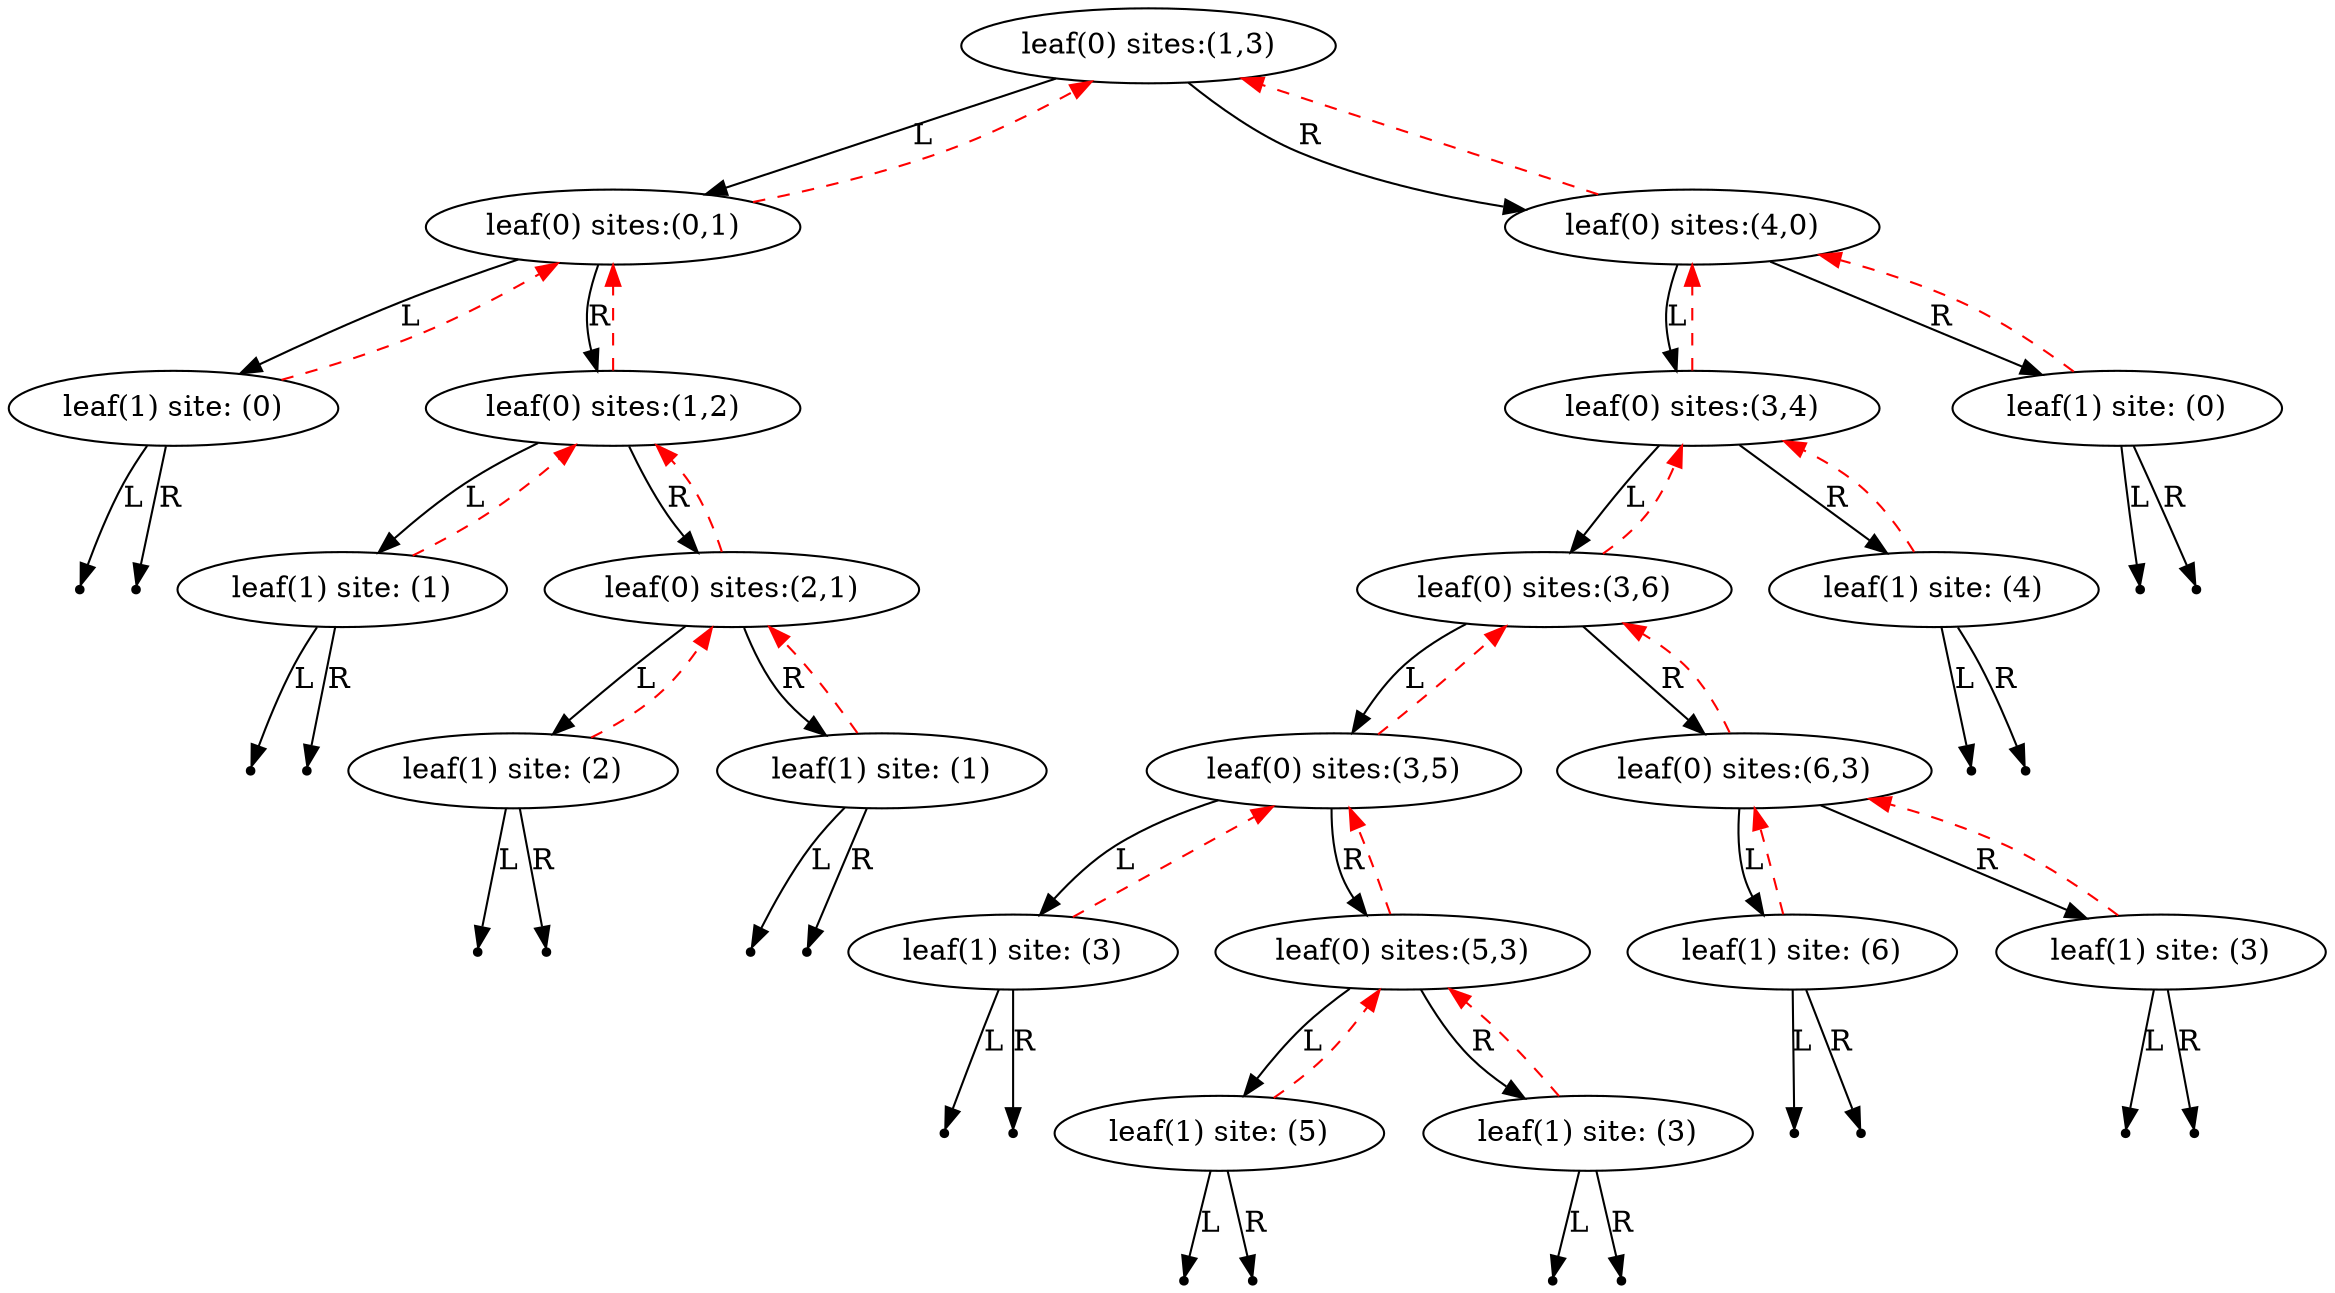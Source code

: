digraph{
868351965[label="leaf(0) sites:(1,3)"];
868351965 -> 765334738[label="L"]
765334738[label="leaf(0) sites:(0,1)"];
765334738 -> 295808629[label="L"]
295808629[label="leaf(1) site: (0)"];
nullptr_l_295808629[shape=point];
295808629 -> nullptr_l_295808629[label="L"]
nullptr_r_295808629[shape=point];
295808629 -> nullptr_r_295808629[label="R"]
295808629 -> 765334738[color=red style=dashed]
765334738 -> 1555810283[label="R"]
1555810283[label="leaf(0) sites:(1,2)"];
1555810283 -> 1510627799[label="L"]
1510627799[label="leaf(1) site: (1)"];
nullptr_l_1510627799[shape=point];
1510627799 -> nullptr_l_1510627799[label="L"]
nullptr_r_1510627799[shape=point];
1510627799 -> nullptr_r_1510627799[label="R"]
1510627799 -> 1555810283[color=red style=dashed]
1555810283 -> 1994368778[label="R"]
1994368778[label="leaf(0) sites:(2,1)"];
1994368778 -> 469460817[label="L"]
469460817[label="leaf(1) site: (2)"];
nullptr_l_469460817[shape=point];
469460817 -> nullptr_l_469460817[label="L"]
nullptr_r_469460817[shape=point];
469460817 -> nullptr_r_469460817[label="R"]
469460817 -> 1994368778[color=red style=dashed]
1994368778 -> 1695238268[label="R"]
1695238268[label="leaf(1) site: (1)"];
nullptr_l_1695238268[shape=point];
1695238268 -> nullptr_l_1695238268[label="L"]
nullptr_r_1695238268[shape=point];
1695238268 -> nullptr_r_1695238268[label="R"]
1695238268 -> 1994368778[color=red style=dashed]
1994368778 -> 1555810283[color=red style=dashed]
1555810283 -> 765334738[color=red style=dashed]
765334738 -> 868351965[color=red style=dashed]
868351965 -> 129329764[label="R"]
129329764[label="leaf(0) sites:(4,0)"];
129329764 -> 1755282109[label="L"]
1755282109[label="leaf(0) sites:(3,4)"];
1755282109 -> 556605234[label="L"]
556605234[label="leaf(0) sites:(3,6)"];
556605234 -> 1877740604[label="L"]
1877740604[label="leaf(0) sites:(3,5)"];
1877740604 -> 1554471545[label="L"]
1554471545[label="leaf(1) site: (3)"];
nullptr_l_1554471545[shape=point];
1554471545 -> nullptr_l_1554471545[label="L"]
nullptr_r_1554471545[shape=point];
1554471545 -> nullptr_r_1554471545[label="R"]
1554471545 -> 1877740604[color=red style=dashed]
1877740604 -> 740829723[label="R"]
740829723[label="leaf(0) sites:(5,3)"];
740829723 -> 1078092743[label="L"]
1078092743[label="leaf(1) site: (5)"];
nullptr_l_1078092743[shape=point];
1078092743 -> nullptr_l_1078092743[label="L"]
nullptr_r_1078092743[shape=point];
1078092743 -> nullptr_r_1078092743[label="R"]
1078092743 -> 740829723[color=red style=dashed]
740829723 -> 1661877433[label="R"]
1661877433[label="leaf(1) site: (3)"];
nullptr_l_1661877433[shape=point];
1661877433 -> nullptr_l_1661877433[label="L"]
nullptr_r_1661877433[shape=point];
1661877433 -> nullptr_r_1661877433[label="R"]
1661877433 -> 740829723[color=red style=dashed]
740829723 -> 1877740604[color=red style=dashed]
1877740604 -> 556605234[color=red style=dashed]
556605234 -> 833933430[label="R"]
833933430[label="leaf(0) sites:(6,3)"];
833933430 -> 1210384918[label="L"]
1210384918[label="leaf(1) site: (6)"];
nullptr_l_1210384918[shape=point];
1210384918 -> nullptr_l_1210384918[label="L"]
nullptr_r_1210384918[shape=point];
1210384918 -> nullptr_r_1210384918[label="R"]
1210384918 -> 833933430[color=red style=dashed]
833933430 -> 447201866[label="R"]
447201866[label="leaf(1) site: (3)"];
nullptr_l_447201866[shape=point];
447201866 -> nullptr_l_447201866[label="L"]
nullptr_r_447201866[shape=point];
447201866 -> nullptr_r_447201866[label="R"]
447201866 -> 833933430[color=red style=dashed]
833933430 -> 556605234[color=red style=dashed]
556605234 -> 1755282109[color=red style=dashed]
1755282109 -> 592327759[label="R"]
592327759[label="leaf(1) site: (4)"];
nullptr_l_592327759[shape=point];
592327759 -> nullptr_l_592327759[label="L"]
nullptr_r_592327759[shape=point];
592327759 -> nullptr_r_592327759[label="R"]
592327759 -> 1755282109[color=red style=dashed]
1755282109 -> 129329764[color=red style=dashed]
129329764 -> 245246554[label="R"]
245246554[label="leaf(1) site: (0)"];
nullptr_l_245246554[shape=point];
245246554 -> nullptr_l_245246554[label="L"]
nullptr_r_245246554[shape=point];
245246554 -> nullptr_r_245246554[label="R"]
245246554 -> 129329764[color=red style=dashed]
129329764 -> 868351965[color=red style=dashed]
}
